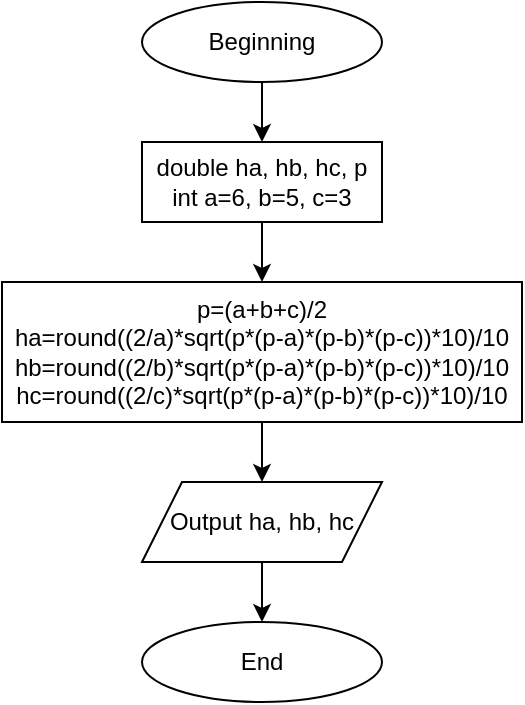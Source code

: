 <mxfile version="22.1.7" type="github">
  <diagram name="Страница — 1" id="_T4WmmwTtc2E52Ya1Eg5">
    <mxGraphModel dx="1050" dy="565" grid="1" gridSize="10" guides="1" tooltips="1" connect="1" arrows="1" fold="1" page="1" pageScale="1" pageWidth="827" pageHeight="1169" math="0" shadow="0">
      <root>
        <mxCell id="0" />
        <mxCell id="1" parent="0" />
        <mxCell id="Y4HFvtQ4n3yQxWtGylvk-3" value="" style="edgeStyle=orthogonalEdgeStyle;rounded=0;orthogonalLoop=1;jettySize=auto;html=1;" edge="1" parent="1" source="Y4HFvtQ4n3yQxWtGylvk-1" target="Y4HFvtQ4n3yQxWtGylvk-2">
          <mxGeometry relative="1" as="geometry" />
        </mxCell>
        <mxCell id="Y4HFvtQ4n3yQxWtGylvk-1" value="Beginning" style="ellipse;whiteSpace=wrap;html=1;" vertex="1" parent="1">
          <mxGeometry x="354" y="40" width="120" height="40" as="geometry" />
        </mxCell>
        <mxCell id="Y4HFvtQ4n3yQxWtGylvk-5" value="" style="edgeStyle=orthogonalEdgeStyle;rounded=0;orthogonalLoop=1;jettySize=auto;html=1;" edge="1" parent="1" source="Y4HFvtQ4n3yQxWtGylvk-2" target="Y4HFvtQ4n3yQxWtGylvk-4">
          <mxGeometry relative="1" as="geometry" />
        </mxCell>
        <mxCell id="Y4HFvtQ4n3yQxWtGylvk-2" value="double ha, hb, hc, p&lt;br&gt;int a=6, b=5, c=3" style="rounded=0;whiteSpace=wrap;html=1;" vertex="1" parent="1">
          <mxGeometry x="354" y="110" width="120" height="40" as="geometry" />
        </mxCell>
        <mxCell id="Y4HFvtQ4n3yQxWtGylvk-7" value="" style="edgeStyle=orthogonalEdgeStyle;rounded=0;orthogonalLoop=1;jettySize=auto;html=1;" edge="1" parent="1" source="Y4HFvtQ4n3yQxWtGylvk-4" target="Y4HFvtQ4n3yQxWtGylvk-6">
          <mxGeometry relative="1" as="geometry" />
        </mxCell>
        <mxCell id="Y4HFvtQ4n3yQxWtGylvk-4" value="p=(a+b+c)/2&lt;br&gt;ha=round((2/a)*sqrt(p*(p-a)*(p-b)*(p-c))*10)/10&lt;br&gt;hb=round((2/b)*sqrt(p*(p-a)*(p-b)*(p-c))*10)/10&lt;br&gt;hc=round((2/c)*sqrt(p*(p-a)*(p-b)*(p-c))*10)/10" style="rounded=0;whiteSpace=wrap;html=1;" vertex="1" parent="1">
          <mxGeometry x="284" y="180" width="260" height="70" as="geometry" />
        </mxCell>
        <mxCell id="Y4HFvtQ4n3yQxWtGylvk-9" value="" style="edgeStyle=orthogonalEdgeStyle;rounded=0;orthogonalLoop=1;jettySize=auto;html=1;" edge="1" parent="1" source="Y4HFvtQ4n3yQxWtGylvk-6" target="Y4HFvtQ4n3yQxWtGylvk-8">
          <mxGeometry relative="1" as="geometry" />
        </mxCell>
        <mxCell id="Y4HFvtQ4n3yQxWtGylvk-6" value="Output ha, hb, hc" style="shape=parallelogram;perimeter=parallelogramPerimeter;whiteSpace=wrap;html=1;fixedSize=1;" vertex="1" parent="1">
          <mxGeometry x="354" y="280" width="120" height="40" as="geometry" />
        </mxCell>
        <mxCell id="Y4HFvtQ4n3yQxWtGylvk-8" value="End" style="ellipse;whiteSpace=wrap;html=1;" vertex="1" parent="1">
          <mxGeometry x="354" y="350" width="120" height="40" as="geometry" />
        </mxCell>
      </root>
    </mxGraphModel>
  </diagram>
</mxfile>
